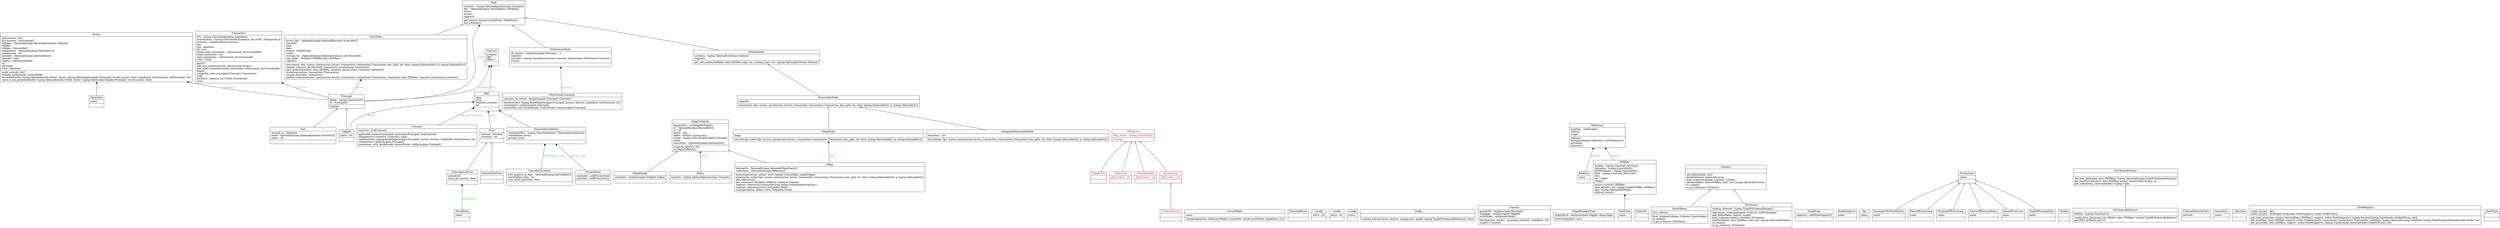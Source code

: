 digraph "classes" {
rankdir=BT
charset="utf-8"
"core.permissions.Access" [color="black", fontcolor="black", label="{Access|byConsents : list\lbyConsents : list[Consent]\lbyDApp : Optional[typing.Optional[principals.DAppId]]\lddhkey\lddhkey : ForwardRef\lexplanation : Optional[typing.Optional[str]]\lexplanation : str\lgranted : Optional[typing.Optional[bool]]\lgranted : bool\lmodes : set[AccessMode]\lop\lprincipal\ltime : datetime\l|audit_record(): dict\linclude_mode(mode: AccessMode)\lpermitted(node: typing.Optional[nodes.Node], owner: typing.Optional[principals.Principal], record_access: bool): tuple[bool, list[Consent], set[Principal], str]\lraise_if_not_permitted(node: typing.Optional[nodes.Node], owner: typing.Optional[principals.Principal], record_access: bool)\l}", shape="record", style="solid"];
"core.errors.AccessError" [color="black", fontcolor="red", label="{AccessError|http_status : int\l|}", shape="record", style="solid"];
"core.permissions.AccessMode" [color="black", fontcolor="black", label="{AccessMode|name\l|check(requested: set[AccessMode], consented: set[AccessMode]): tuple[bool, str]\l}", shape="record", style="solid"];
"core.contracts.CancellationTerms" [color="black", fontcolor="black", label="{CancellationTerms|auto_expires_in_days : Optional[typing.Optional[int]]\lcancellation_days : int\lruns_until_cancelled : bool\l|}", shape="record", style="solid"];
"core.pillars.ClearingHouse" [color="black", fontcolor="black", label="{ClearingHouse|\l|}", shape="record", style="solid"];
"core.dapp.DAppOrFamily.Config" [color="black", fontcolor="black", label="{Config|extra : str\l|}", shape="record", style="solid"];
"core.dapp.DApp.Config" [color="black", fontcolor="black", label="{Config|extra : str\l|}", shape="record", style="solid"];
"core.principals.Principal.Config" [color="black", fontcolor="black", label="{Config|extra\l|}", shape="record", style="solid"];
"core.py_schema.PySchemaReference.Config" [color="black", fontcolor="black", label="{Config|\l|schema_extra(schema: dict[str, typing.Any], model: typing.Type[PySchemaReference]): None\l}", shape="record", style="solid"];
"core.permissions.Consent" [color="black", fontcolor="black", label="{Consent|grantedTo : list[principals.Principal]\lwithApps : set[principals.DAppId]\lwithModes : set[AccessMode]\l|check(access: Access, _principal_checked): tuple[bool, str]\lsingle(): Consents\l}", shape="record", style="solid"];
"core.permissions.Consents" [color="black", fontcolor="black", label="{Consents|consents : list[Consent]\l|applicable_consents(principal: principals.Principal): list[Consent]\lchanges(new_consents: Consents): tuple\lcheck(owners: typing.Iterable[principals.Principal], access: Access): tuple[bool, list[Consent], str]\lconsentees(): set[principals.Principal]\lconsentees_with_mode(mode: AccessMode): set[principals.Principal]\l}", shape="record", style="solid"];
"core.contracts.Contract" [color="black", fontcolor="black", label="{Contract|acceptor\loffer\lofferer\l|}", shape="record", style="solid"];
"core.dapp.DApp" [color="black", fontcolor="black", label="{DApp|belongsTo : Optional[typing.Optional[DAppFamily]]\lreferences : list[relationships.Reference]\l|bootstrap(session, pillars: dict): typing.Union[DApp, tuple[DApp]]\lexecute(op: nodes.Ops, access: permissions.Access, transaction: transactions.Transaction, key_split: int, data: typing.Optional[dict], q: typing.Optional[str])\lget_references()\lget_schemas(): dict[keys.DDHkey, schemas.Schema]\lregister_references(schemaNetwork: pillars.SchemaNetworkClass)\lregister_schema(session): list[nodes.Node]\lstartup(session, pillars: dict): list[nodes.Node]\l}", shape="record", style="solid"];
"core.errors.DAppError" [color="black", fontcolor="red", label="{DAppError|\l|}", shape="record", style="solid"];
"core.dapp.DAppFamily" [color="black", fontcolor="black", label="{DAppFamily|members : dict[principals.DAppId, DApp]\l|}", shape="record", style="solid"];
"core.principals.DAppId" [color="black", fontcolor="black", label="{DAppId|name : str\l|}", shape="record", style="solid"];
"core.pillars.DAppManagerClass" [color="black", fontcolor="black", label="{DAppManagerClass|DAppsById : dict[principals.DAppId, dapp.DApp]\l|bootstrap(pillars: dict)\l}", shape="record", style="solid"];
"core.dapp.DAppNode" [color="black", fontcolor="black", label="{DAppNode|dapp\l|execute(op: nodes.Ops, access: permissions.Access, transaction: transactions.Transaction, key_split: int, data: typing.Optional[dict], q: typing.Optional[str])\l}", shape="record", style="solid"];
"core.dapp.DAppOrFamily" [color="black", fontcolor="black", label="{DAppOrFamily|dependsOn : set[DAppOrFamily]\lid : Optional[typing.Optional[str]]\lid : str\llabels : dict\llabels : dict[str, typing.Any]\lowner : typing.ClassVar[principals.Principal]\lpolicy\lsearchtext : Optional[typing.Optional[str]]\l|compute_labels(): dict\lto_DAppOrFamily()\l}", shape="record", style="solid"];
"core.errors.DDHerror" [color="black", fontcolor="red", label="{DDHerror|http_status : typing.ClassVar[int]\l|to_http()\l}", shape="record", style="solid"];
"core.keys.DDHkey" [color="black", fontcolor="black", label="{DDHkey|AnyKey : typing.ClassVar[_AnyType]\lDelimiter : typing.ClassVar[str]\lForkDelimiter : typing.ClassVar[str]\lRoot : typing.ClassVar[_RootType]\lfork\lkey : tuple\lowners\l|ensure_rooted(): DDHkey\lsplit_at(split: int): typing.Tuple[DDHkey, DDHkey]\lup(): typing.Optional[DDHkey]\lwithout_owner()\l}", shape="record", style="solid"];
"core.nodes.DataNode" [color="black", fontcolor="black", label="{DataNode|access_key : Optional[typing.Optional[keyvault.AccessKey]]\lconsents\ldata\ldata\lformat : DataFormat\lowner\lstorage_loc : Optional[typing.Optional[common_ids.PersistId]]\lsub_nodes : dict[keys.DDHkey, keys.DDHkey]\lsupports\l|execute(op: Ops, access: permissions.Access, transaction: transactions.Transaction, key_split: int, data: typing.Optional[dict], q: typing.Optional[str])\lload(id: common_ids.PersistId, transaction: transactions.Transaction)\lsplit_node(remainder: keys.DDHkey, consents: permissions.Consents): DataNode\lstore(transaction: transactions.Transaction)\lunsplit_data(data, transaction)\lupdate_consents(access: permissions.Access, transaction: transactions.Transaction, remainder: keys.DDHkey, consents: permissions.Consents)\l}", shape="record", style="solid"];
"core.nodes.DelegatedExecutableNode" [color="black", fontcolor="black", label="{DelegatedExecutableNode|executors : list\l|execute(op: Ops, access: permissions.Access, transaction: transactions.Transaction, key_split: int, data: typing.Optional[dict], q: typing.Optional[str])\l}", shape="record", style="solid"];
"core.nodes.ExecutableNode" [color="black", fontcolor="black", label="{ExecutableNode|supports\l|execute(op: Ops, access: permissions.Access, transaction: transactions.Transaction, key_split: int, data: typing.Optional[dict], q: typing.Optional[str])\l}", shape="record", style="solid"];
"core.pillars.Executor" [color="black", fontcolor="black", label="{Executor|\l|}", shape="record", style="solid"];
"core.keys.ForkType" [color="black", fontcolor="black", label="{ForkType|name\l|}", shape="record", style="solid"];
"core.schemas.JsonSchema" [color="black", fontcolor="black", label="{JsonSchema|json_schema\l|from_schema(schema: Schema): JsonSchema\lto_output()\lto_py_schema(): PySchema\l}", shape="record", style="solid"];
"core.permissions.MultiOwnerConsents" [color="black", fontcolor="black", label="{MultiOwnerConsents|consents_by_owner : dict[principals.Principal, Consents]\l|check(owners: typing.Iterable[principals.Principal], access: Access): tuple[bool, list[Consent], str]\lconsentees(): set[principals.Principal]\lconsentees_with_mode(mode: AccessMode): set[principals.Principal]\l}", shape="record", style="solid"];
"core.nodes.MultiOwnerNode" [color="black", fontcolor="black", label="{MultiOwnerNode|all_owners : tuple[principals.Principal, ...]\lconsents\lconsents : typing.Union[permissions.Consents, permissions.MultiOwnerConsents]\lowners\l|}", shape="record", style="solid"];
"core.nodes.Node" [color="black", fontcolor="black", label="{Node|consents : typing.Optional[permissions.Consents]\lkey : Optional[typing.Optional[keys.DDHkey]]\lowner\lowners\lsupports\l|get_proxy(): typing.Union[Node, NodeProxy]\lhas_consents()\l}", shape="record", style="solid"];
"core.nodes.NodeProxy" [color="black", fontcolor="black", label="{NodeProxy|supports : set[NodeSupports]\l|}", shape="record", style="solid"];
"core.nodes.NodeSupports" [color="black", fontcolor="black", label="{NodeSupports|name\l|}", shape="record", style="solid"];
"core.errors.NotFound" [color="black", fontcolor="red", label="{NotFound|http_status : int\l|}", shape="record", style="solid"];
"core.errors.NotSelectable" [color="black", fontcolor="red", label="{NotSelectable|http_status : int\l|}", shape="record", style="solid"];
"core.contracts.Offer" [color="black", fontcolor="black", label="{Offer|dapp\lprice\lrequired_consents\ltac\l|}", shape="record", style="solid"];
"core.permissions.Operation" [color="black", fontcolor="black", label="{Operation|name\l|}", shape="record", style="solid"];
"core.nodes.Ops" [color="black", fontcolor="black", label="{Ops|name\l|}", shape="record", style="solid"];
"core.privacyIcons.PassingOnToThirdParties" [color="black", fontcolor="black", label="{PassingOnToThirdParties|name\l|}", shape="record", style="solid"];
"core.contracts.Periodicity" [color="black", fontcolor="black", label="{Periodicity|name\l|}", shape="record", style="solid"];
"core.privacyIcons.PlaceOfProcessing" [color="black", fontcolor="black", label="{PlaceOfProcessing|name\l|}", shape="record", style="solid"];
"core.policies.Policy" [color="black", fontcolor="black", label="{Policy|consents : typing.Optional[permissions.Consents]\l|}", shape="record", style="solid"];
"core.contracts.Price" [color="black", fontcolor="black", label="{Price|amount : Decimal\lcurrency : str\l|}", shape="record", style="solid"];
"core.principals.Principal" [color="black", fontcolor="black", label="{Principal|Delim : typing.ClassVar[str]\lid : PrincipalId\l|load(id)\l}", shape="record", style="solid"];
"core.privacyIcons.PrivacyIcon" [color="black", fontcolor="black", label="{PrivacyIcon|name\l|}", shape="record", style="solid"];
"core.privacyIcons.PrivacyIcons" [color="black", fontcolor="black", label="{PrivacyIcons|excluded : set[PrivacyIcon]\lincluded : set[PrivacyIcon]\l|}", shape="record", style="solid"];
"core.privacyIcons.PurposeOfProcessing" [color="black", fontcolor="black", label="{PurposeOfProcessing|name\l|}", shape="record", style="solid"];
"core.py_schema.PySchema" [color="black", fontcolor="black", label="{PySchema|schema_element : typing.Type[PySchemaElement]\l|add_empty_schemas(names: list[str]): list[PySchema]\ladd_fields(fields: dict[str, tuple])\lfrom_schema(schema: Schema): PySchema\lobtain(ddhkey: keys.DDHkey, split: int): typing.Optional[Schema]\lto_output()\lto_py_schema(): PySchema\l}", shape="record", style="solid"];
"core.relationships.Quality" [color="black", fontcolor="black", label="{Quality|\l|}", shape="record", style="solid"];
"core.relationships.Reference" [color="black", fontcolor="black", label="{Reference|qualities : set[Quality]\lrelation\ltarget\l|defines()\lmultiple(relation: Relation): list['Reference']\lprovides()\lrequires()\l}", shape="record", style="solid"];
"core.relationships.Relation" [color="black", fontcolor="black", label="{Relation|name\l|}", shape="record", style="solid"];
"core.schemas.Schema" [color="black", fontcolor="black", label="{Schema|\l|add_fields(fields: dict)\lformat(format: SchemaFormat)\lfrom_schema(schema: Schema): Schema\lobtain(ddhkey: keys.DDHkey, split: int): typing.Optional[Schema]\lto_output()\lto_py_schema(): PySchema\l}", shape="record", style="solid"];
"core.py_schema.PySchemaElement" [color="black", fontcolor="black", label="{PySchemaElement|\l|descend_path(path: keys.DDHkey): typing.Optional[typing.Type[PySchemaElement]]\lget_resolver(selection: keys.DDHkey, access: permissions.Access, q)\lget_subschema_class(subname): typing.Tuple\l}", shape="record", style="solid"];
"core.pillars.SchemaNetworkClass" [color="black", fontcolor="black", label="{SchemaNetworkClass|network\l|}", shape="record", style="solid"];
"core.nodes.SchemaNode" [color="black", fontcolor="black", label="{SchemaNode|nschema : typing.Optional[schemas.Schema]\lsupports\l|get_sub_schema(ddhkey: keys.DDHkey, split: int, schema_type: str): typing.Optional[schemas.Schema]\l}", shape="record", style="solid"];
"core.py_schema.PySchemaReference" [color="black", fontcolor="black", label="{PySchemaReference|ddhkey : typing.ClassVar[str]\l|create_from_key(name: str, ddhkey: keys.DDHkey): typing.Type[PySchemaReference]\lgetURI(): pydantic.AnyUrl\l}", shape="record", style="solid"];
"core.schemas.Sensitivity" [color="black", fontcolor="black", label="{Sensitivity|name\l|}", shape="record", style="solid"];
"core.privacyIcons.SourceOfPersonalData" [color="black", fontcolor="black", label="{SourceOfPersonalData|name\l|}", shape="record", style="solid"];
"core.privacyIcons.SpecialProcesses" [color="black", fontcolor="black", label="{SpecialProcesses|name\l|}", shape="record", style="solid"];
"core.contracts.SubscriptionPrice" [color="black", fontcolor="black", label="{SubscriptionPrice|periodicity\lprice_per_period : float\l|}", shape="record", style="solid"];
"core.contracts.TermsAndConditions" [color="black", fontcolor="black", label="{TermsAndConditions|StandardTACs : typing.ClassVar[dict[str, TermsAndConditions]]\lcancellation_terms\lprivacy_icons\l|}", shape="record", style="solid"];
"core.transactions.Transaction" [color="black", fontcolor="black", label="{Transaction|TTL : typing.ClassVar[datetime.timedelta]\lTransactions : typing.ClassVar[dict[common_ids.TrxId, 'Transaction']]\laccesses : list[permissions.Access]\lexp\lexp : datetime\lfor_user\linitial_read_consentees : set[common_ids.PrincipalId]\lread_consentees : set\lread_consentees : set[common_ids.PrincipalId]\ltrxid : TrxId\l|abort()\ladd_and_validate(access: permissions.Access)\ladd_read_consentees(read_consentees: set[common_ids.PrincipalId])\lbegin()\lcreate(for_user: principals.Principal): Transaction\lend()\lget(trxid: common_ids.TrxId): Transaction\luse()\l}", shape="record", style="solid"];
"core.contracts.TransactionPrice" [color="black", fontcolor="black", label="{TransactionPrice|\l|}", shape="record", style="solid"];
"core.transactions.TrxAccessError" [color="black", fontcolor="red", label="{TrxAccessError|\l|}", shape="record", style="solid"];
"core.privacyIcons.TypeOfPersonalData" [color="black", fontcolor="black", label="{TypeOfPersonalData|name\l|}", shape="record", style="solid"];
"core.users.User" [color="black", fontcolor="black", label="{User|created_at : datetime\lemail : Optional[typing.Optional[pydantic.EmailStr]]\lname : str\l|}", shape="record", style="solid"];
"core.keys._AnyType" [color="black", fontcolor="black", label="{_AnyType|\l|}", shape="record", style="solid"];
"core.keydirectory._NodeRegistry" [color="black", fontcolor="black", label="{_NodeRegistry|nodes_by_key : dict\lnodes_by_key : dict[tuple, dict[nodes.NodeSupports, nodes.NodeProxy]]\l|get_next_proxy(key: typing.Optional[keys.DDHkey], support: nodes.NodeSupports): typing.Iterator[typing.Tuple[nodes.NodeOrProxy, int]]\lget_node(key: keys.DDHkey, support: nodes.NodeSupports, transaction: transactions.Transaction, condition: typing.Optional[typing.Callable]): typing.Tuple[typing.Optional[nodes.Node], int]\lget_proxy(key: keys.DDHkey, support: nodes.NodeSupports): typing.Tuple[typing.Optional[nodes.NodeOrProxy], int]\l}", shape="record", style="solid"];
"core.keys._RootType" [color="black", fontcolor="black", label="{_RootType|\l|}", shape="record", style="solid"];
"core.contracts.SubscriptionPrice" -> "core.contracts.Price" [arrowhead="empty", arrowtail="none"];
"core.contracts.TransactionPrice" -> "core.contracts.Price" [arrowhead="empty", arrowtail="none"];
"core.dapp.DApp" -> "core.dapp.DAppOrFamily" [arrowhead="empty", arrowtail="none"];
"core.dapp.DAppFamily" -> "core.dapp.DAppOrFamily" [arrowhead="empty", arrowtail="none"];
"core.dapp.DAppNode" -> "core.nodes.ExecutableNode" [arrowhead="empty", arrowtail="none"];
"core.errors.AccessError" -> "core.errors.DDHerror" [arrowhead="empty", arrowtail="none"];
"core.errors.DAppError" -> "core.errors.DDHerror" [arrowhead="empty", arrowtail="none"];
"core.errors.NotFound" -> "core.errors.DDHerror" [arrowhead="empty", arrowtail="none"];
"core.errors.NotSelectable" -> "core.errors.DDHerror" [arrowhead="empty", arrowtail="none"];
"core.nodes.DataNode" -> "core.nodes.Node" [arrowhead="empty", arrowtail="none"];
"core.nodes.DelegatedExecutableNode" -> "core.nodes.ExecutableNode" [arrowhead="empty", arrowtail="none"];
"core.nodes.ExecutableNode" -> "core.nodes.SchemaNode" [arrowhead="empty", arrowtail="none"];
"core.nodes.MultiOwnerNode" -> "core.nodes.Node" [arrowhead="empty", arrowtail="none"];
"core.nodes.SchemaNode" -> "core.nodes.Node" [arrowhead="empty", arrowtail="none"];
"core.principals.DAppId" -> "core.principals.Principal" [arrowhead="empty", arrowtail="none"];
"core.users.User" -> "core.principals.Principal" [arrowhead="empty", arrowtail="none"];
"core.privacyIcons.PassingOnToThirdParties" -> "core.privacyIcons.PrivacyIcon" [arrowhead="empty", arrowtail="none"];
"core.privacyIcons.PlaceOfProcessing" -> "core.privacyIcons.PrivacyIcon" [arrowhead="empty", arrowtail="none"];
"core.privacyIcons.PurposeOfProcessing" -> "core.privacyIcons.PrivacyIcon" [arrowhead="empty", arrowtail="none"];
"core.privacyIcons.SourceOfPersonalData" -> "core.privacyIcons.PrivacyIcon" [arrowhead="empty", arrowtail="none"];
"core.privacyIcons.SpecialProcesses" -> "core.privacyIcons.PrivacyIcon" [arrowhead="empty", arrowtail="none"];
"core.privacyIcons.TypeOfPersonalData" -> "core.privacyIcons.PrivacyIcon" [arrowhead="empty", arrowtail="none"];
"core.schemas.JsonSchema" -> "core.schemas.Schema" [arrowhead="empty", arrowtail="none"];
"core.py_schema.PySchema" -> "core.schemas.Schema" [arrowhead="empty", arrowtail="none"];
"core.py_schema.PySchemaReference" -> "core.py_schema.PySchemaElement" [arrowhead="empty", arrowtail="none"];
"core.transactions.TrxAccessError" -> "core.errors.AccessError" [arrowhead="empty", arrowtail="none"];
"core.contracts.CancellationTerms" -> "core.contracts.TermsAndConditions" [arrowhead="diamond", arrowtail="none", fontcolor="green", label="cancellation_terms", style="solid"];
"core.contracts.Offer" -> "core.contracts.Contract" [arrowhead="diamond", arrowtail="none", fontcolor="green", label="offer", style="solid"];
"core.contracts.Periodicity" -> "core.contracts.SubscriptionPrice" [arrowhead="diamond", arrowtail="none", fontcolor="green", label="periodicity", style="solid"];
"core.contracts.Price" -> "core.contracts.Offer" [arrowhead="diamond", arrowtail="none", fontcolor="green", label="price", style="solid"];
"core.contracts.TermsAndConditions" -> "core.contracts.Offer" [arrowhead="diamond", arrowtail="none", fontcolor="green", label="tac", style="solid"];
"core.dapp.DApp" -> "core.dapp.DAppNode" [arrowhead="diamond", arrowtail="none", fontcolor="green", label="dapp", style="solid"];
"core.keys.DDHkey" -> "core.relationships.Reference" [arrowhead="diamond", arrowtail="none", fontcolor="green", label="target", style="solid"];
"core.keys.ForkType" -> "core.keys.DDHkey" [arrowhead="diamond", arrowtail="none", fontcolor="green", label="fork", style="solid"];
"core.permissions.Consents" -> "core.contracts.Offer" [arrowhead="diamond", arrowtail="none", fontcolor="green", label="required_consents", style="solid"];
"core.permissions.MultiOwnerConsents" -> "core.nodes.MultiOwnerNode" [arrowhead="diamond", arrowtail="none", fontcolor="green", label="consents", style="solid"];
"core.permissions.Operation" -> "core.permissions.Access" [arrowhead="diamond", arrowtail="none", fontcolor="green", label="op", style="solid"];
"core.policies.Policy" -> "core.dapp.DAppOrFamily" [arrowhead="diamond", arrowtail="none", fontcolor="green", label="policy", style="solid"];
"core.principals.DAppId" -> "core.contracts.Offer" [arrowhead="diamond", arrowtail="none", fontcolor="green", label="dapp", style="solid"];
"core.principals.Principal" -> "core.contracts.Contract" [arrowhead="diamond", arrowtail="none", fontcolor="green", label="acceptor", style="solid"];
"core.principals.Principal" -> "core.nodes.DataNode" [arrowhead="diamond", arrowtail="none", fontcolor="green", label="owner", style="solid"];
"core.principals.Principal" -> "core.nodes.Node" [arrowhead="diamond", arrowtail="none", fontcolor="green", label="owner", style="solid"];
"core.principals.Principal" -> "core.permissions.Access" [arrowhead="diamond", arrowtail="none", fontcolor="green", label="principal", style="solid"];
"core.principals.Principal" -> "core.transactions.Transaction" [arrowhead="diamond", arrowtail="none", fontcolor="green", label="for_user", style="solid"];
"core.privacyIcons.PrivacyIcons" -> "core.contracts.TermsAndConditions" [arrowhead="diamond", arrowtail="none", fontcolor="green", label="privacy_icons", style="solid"];
"core.relationships.Relation" -> "core.relationships.Reference" [arrowhead="diamond", arrowtail="none", fontcolor="green", label="relation", style="solid"];
}
